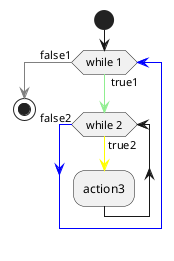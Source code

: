 {
  "sha1": "6v0xb1nae0q22jk8o5zks3man5qh9gg",
  "insertion": {
    "when": "2024-05-30T20:48:21.058Z",
    "user": "plantuml@gmail.com"
  }
}
@startuml
start
while( while 1 ) is( true1 )
-[#LightGreen]->
	while( while 2 ) is (true2)
	-[#Yellow]->
		:action3;
	endwhile (false2)
	-[#Blue]->
endwhile (false1)
-[#Grey]->
stop
@enduml
